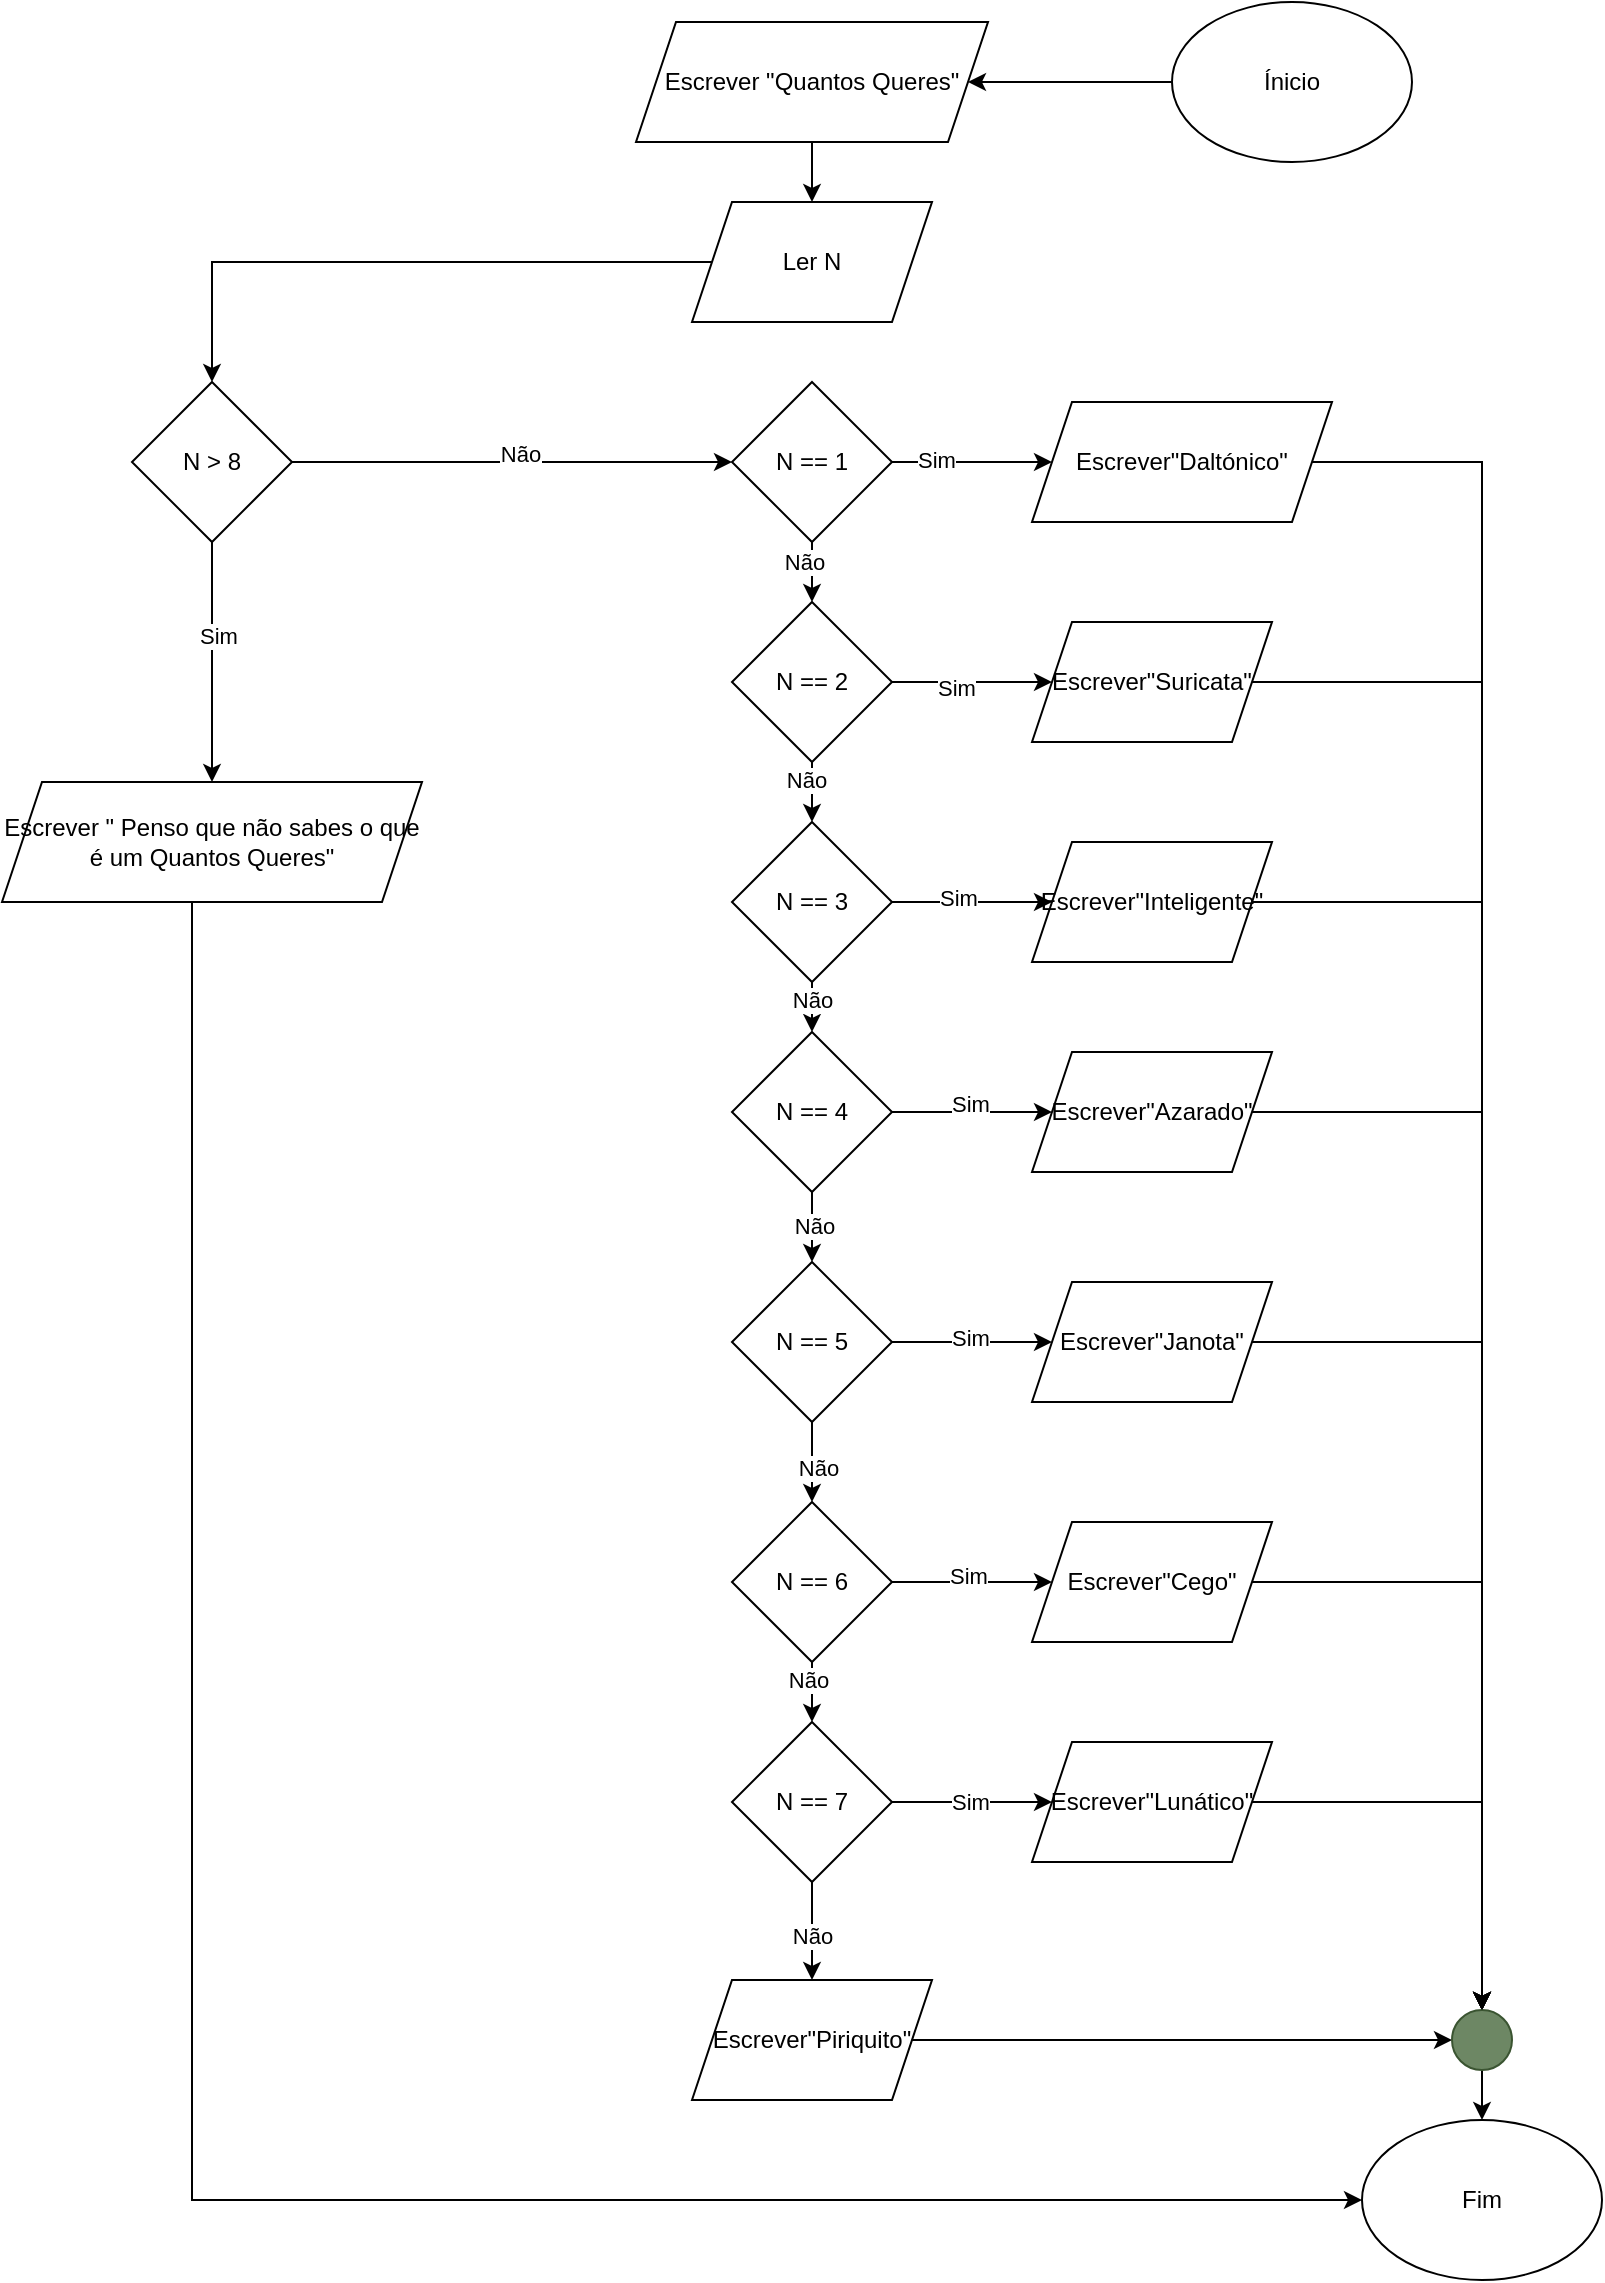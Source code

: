 <mxfile version="28.2.5">
  <diagram name="Página-1" id="GUaqgNRMf64fUB0X61Rg">
    <mxGraphModel dx="1891" dy="1093" grid="1" gridSize="10" guides="1" tooltips="1" connect="1" arrows="1" fold="1" page="1" pageScale="1" pageWidth="827" pageHeight="1169" math="0" shadow="0">
      <root>
        <mxCell id="0" />
        <mxCell id="1" parent="0" />
        <mxCell id="cNQzS-MbvrIsL9m1DNLt-1" value="Fim" style="ellipse;whiteSpace=wrap;html=1;" vertex="1" parent="1">
          <mxGeometry x="685" y="1089" width="120" height="80" as="geometry" />
        </mxCell>
        <mxCell id="cNQzS-MbvrIsL9m1DNLt-80" value="" style="edgeStyle=orthogonalEdgeStyle;rounded=0;orthogonalLoop=1;jettySize=auto;html=1;" edge="1" parent="1" source="cNQzS-MbvrIsL9m1DNLt-2" target="cNQzS-MbvrIsL9m1DNLt-76">
          <mxGeometry relative="1" as="geometry" />
        </mxCell>
        <mxCell id="cNQzS-MbvrIsL9m1DNLt-2" value="Ínicio" style="ellipse;whiteSpace=wrap;html=1;" vertex="1" parent="1">
          <mxGeometry x="590" y="30" width="120" height="80" as="geometry" />
        </mxCell>
        <mxCell id="cNQzS-MbvrIsL9m1DNLt-14" style="edgeStyle=orthogonalEdgeStyle;rounded=0;orthogonalLoop=1;jettySize=auto;html=1;entryX=0.5;entryY=0;entryDx=0;entryDy=0;" edge="1" parent="1" source="cNQzS-MbvrIsL9m1DNLt-4" target="cNQzS-MbvrIsL9m1DNLt-13">
          <mxGeometry relative="1" as="geometry">
            <Array as="points">
              <mxPoint x="110" y="160" />
            </Array>
          </mxGeometry>
        </mxCell>
        <mxCell id="cNQzS-MbvrIsL9m1DNLt-4" value="Ler N" style="shape=parallelogram;perimeter=parallelogramPerimeter;whiteSpace=wrap;html=1;fixedSize=1;" vertex="1" parent="1">
          <mxGeometry x="350" y="130" width="120" height="60" as="geometry" />
        </mxCell>
        <mxCell id="cNQzS-MbvrIsL9m1DNLt-32" value="" style="edgeStyle=orthogonalEdgeStyle;rounded=0;orthogonalLoop=1;jettySize=auto;html=1;" edge="1" parent="1" source="cNQzS-MbvrIsL9m1DNLt-6" target="cNQzS-MbvrIsL9m1DNLt-12">
          <mxGeometry relative="1" as="geometry" />
        </mxCell>
        <mxCell id="cNQzS-MbvrIsL9m1DNLt-43" value="Não" style="edgeLabel;html=1;align=center;verticalAlign=middle;resizable=0;points=[];" vertex="1" connectable="0" parent="cNQzS-MbvrIsL9m1DNLt-32">
          <mxGeometry x="0.2" y="-4" relative="1" as="geometry">
            <mxPoint as="offset" />
          </mxGeometry>
        </mxCell>
        <mxCell id="cNQzS-MbvrIsL9m1DNLt-47" value="" style="edgeStyle=orthogonalEdgeStyle;rounded=0;orthogonalLoop=1;jettySize=auto;html=1;" edge="1" parent="1" source="cNQzS-MbvrIsL9m1DNLt-6" target="cNQzS-MbvrIsL9m1DNLt-17">
          <mxGeometry relative="1" as="geometry" />
        </mxCell>
        <mxCell id="cNQzS-MbvrIsL9m1DNLt-57" value="Sim" style="edgeLabel;html=1;align=center;verticalAlign=middle;resizable=0;points=[];" vertex="1" connectable="0" parent="cNQzS-MbvrIsL9m1DNLt-47">
          <mxGeometry x="-0.45" y="1" relative="1" as="geometry">
            <mxPoint as="offset" />
          </mxGeometry>
        </mxCell>
        <mxCell id="cNQzS-MbvrIsL9m1DNLt-6" value="N == 1" style="rhombus;whiteSpace=wrap;html=1;" vertex="1" parent="1">
          <mxGeometry x="370" y="220" width="80" height="80" as="geometry" />
        </mxCell>
        <mxCell id="cNQzS-MbvrIsL9m1DNLt-33" value="" style="edgeStyle=orthogonalEdgeStyle;rounded=0;orthogonalLoop=1;jettySize=auto;html=1;" edge="1" parent="1" source="cNQzS-MbvrIsL9m1DNLt-12" target="cNQzS-MbvrIsL9m1DNLt-18">
          <mxGeometry relative="1" as="geometry" />
        </mxCell>
        <mxCell id="cNQzS-MbvrIsL9m1DNLt-44" value="Não" style="edgeLabel;html=1;align=center;verticalAlign=middle;resizable=0;points=[];" vertex="1" connectable="0" parent="cNQzS-MbvrIsL9m1DNLt-33">
          <mxGeometry x="-0.64" y="-3" relative="1" as="geometry">
            <mxPoint as="offset" />
          </mxGeometry>
        </mxCell>
        <mxCell id="cNQzS-MbvrIsL9m1DNLt-46" value="" style="edgeStyle=orthogonalEdgeStyle;rounded=0;orthogonalLoop=1;jettySize=auto;html=1;" edge="1" parent="1" source="cNQzS-MbvrIsL9m1DNLt-12" target="cNQzS-MbvrIsL9m1DNLt-24">
          <mxGeometry relative="1" as="geometry" />
        </mxCell>
        <mxCell id="cNQzS-MbvrIsL9m1DNLt-58" value="Sim" style="edgeLabel;html=1;align=center;verticalAlign=middle;resizable=0;points=[];" vertex="1" connectable="0" parent="cNQzS-MbvrIsL9m1DNLt-46">
          <mxGeometry x="-0.2" y="-3" relative="1" as="geometry">
            <mxPoint as="offset" />
          </mxGeometry>
        </mxCell>
        <mxCell id="cNQzS-MbvrIsL9m1DNLt-12" value="N == 2" style="rhombus;whiteSpace=wrap;html=1;" vertex="1" parent="1">
          <mxGeometry x="370" y="330" width="80" height="80" as="geometry" />
        </mxCell>
        <mxCell id="cNQzS-MbvrIsL9m1DNLt-31" value="" style="edgeStyle=orthogonalEdgeStyle;rounded=0;orthogonalLoop=1;jettySize=auto;html=1;" edge="1" parent="1" source="cNQzS-MbvrIsL9m1DNLt-13" target="cNQzS-MbvrIsL9m1DNLt-15">
          <mxGeometry relative="1" as="geometry" />
        </mxCell>
        <mxCell id="cNQzS-MbvrIsL9m1DNLt-40" value="Sim" style="edgeLabel;html=1;align=center;verticalAlign=middle;resizable=0;points=[];" vertex="1" connectable="0" parent="cNQzS-MbvrIsL9m1DNLt-31">
          <mxGeometry x="-0.218" y="3" relative="1" as="geometry">
            <mxPoint as="offset" />
          </mxGeometry>
        </mxCell>
        <mxCell id="cNQzS-MbvrIsL9m1DNLt-41" style="edgeStyle=orthogonalEdgeStyle;rounded=0;orthogonalLoop=1;jettySize=auto;html=1;entryX=0;entryY=0.5;entryDx=0;entryDy=0;" edge="1" parent="1" source="cNQzS-MbvrIsL9m1DNLt-13" target="cNQzS-MbvrIsL9m1DNLt-6">
          <mxGeometry relative="1" as="geometry" />
        </mxCell>
        <mxCell id="cNQzS-MbvrIsL9m1DNLt-42" value="Não" style="edgeLabel;html=1;align=center;verticalAlign=middle;resizable=0;points=[];" vertex="1" connectable="0" parent="cNQzS-MbvrIsL9m1DNLt-41">
          <mxGeometry x="0.036" y="4" relative="1" as="geometry">
            <mxPoint as="offset" />
          </mxGeometry>
        </mxCell>
        <mxCell id="cNQzS-MbvrIsL9m1DNLt-13" value="N &amp;gt; 8" style="rhombus;whiteSpace=wrap;html=1;" vertex="1" parent="1">
          <mxGeometry x="70" y="220" width="80" height="80" as="geometry" />
        </mxCell>
        <mxCell id="cNQzS-MbvrIsL9m1DNLt-77" style="edgeStyle=orthogonalEdgeStyle;rounded=0;orthogonalLoop=1;jettySize=auto;html=1;entryX=0;entryY=0.5;entryDx=0;entryDy=0;" edge="1" parent="1" source="cNQzS-MbvrIsL9m1DNLt-15" target="cNQzS-MbvrIsL9m1DNLt-1">
          <mxGeometry relative="1" as="geometry">
            <Array as="points">
              <mxPoint x="100" y="1129" />
            </Array>
          </mxGeometry>
        </mxCell>
        <mxCell id="cNQzS-MbvrIsL9m1DNLt-15" value="Escrever &quot; Penso que não sabes o que é um Quantos Queres&quot;" style="shape=parallelogram;perimeter=parallelogramPerimeter;whiteSpace=wrap;html=1;fixedSize=1;" vertex="1" parent="1">
          <mxGeometry x="5" y="420" width="210" height="60" as="geometry" />
        </mxCell>
        <mxCell id="cNQzS-MbvrIsL9m1DNLt-74" style="edgeStyle=orthogonalEdgeStyle;rounded=0;orthogonalLoop=1;jettySize=auto;html=1;entryX=0.5;entryY=0;entryDx=0;entryDy=0;" edge="1" parent="1" source="cNQzS-MbvrIsL9m1DNLt-17" target="cNQzS-MbvrIsL9m1DNLt-65">
          <mxGeometry relative="1" as="geometry" />
        </mxCell>
        <mxCell id="cNQzS-MbvrIsL9m1DNLt-17" value="Escrever&quot;Daltónico&quot;" style="shape=parallelogram;perimeter=parallelogramPerimeter;whiteSpace=wrap;html=1;fixedSize=1;" vertex="1" parent="1">
          <mxGeometry x="520" y="230" width="150" height="60" as="geometry" />
        </mxCell>
        <mxCell id="cNQzS-MbvrIsL9m1DNLt-34" value="" style="edgeStyle=orthogonalEdgeStyle;rounded=0;orthogonalLoop=1;jettySize=auto;html=1;" edge="1" parent="1" source="cNQzS-MbvrIsL9m1DNLt-18" target="cNQzS-MbvrIsL9m1DNLt-19">
          <mxGeometry relative="1" as="geometry" />
        </mxCell>
        <mxCell id="cNQzS-MbvrIsL9m1DNLt-52" value="Não" style="edgeLabel;html=1;align=center;verticalAlign=middle;resizable=0;points=[];" vertex="1" connectable="0" parent="cNQzS-MbvrIsL9m1DNLt-34">
          <mxGeometry x="0.418" relative="1" as="geometry">
            <mxPoint as="offset" />
          </mxGeometry>
        </mxCell>
        <mxCell id="cNQzS-MbvrIsL9m1DNLt-45" value="" style="edgeStyle=orthogonalEdgeStyle;rounded=0;orthogonalLoop=1;jettySize=auto;html=1;" edge="1" parent="1" source="cNQzS-MbvrIsL9m1DNLt-18" target="cNQzS-MbvrIsL9m1DNLt-25">
          <mxGeometry relative="1" as="geometry" />
        </mxCell>
        <mxCell id="cNQzS-MbvrIsL9m1DNLt-59" value="Sim" style="edgeLabel;html=1;align=center;verticalAlign=middle;resizable=0;points=[];" vertex="1" connectable="0" parent="cNQzS-MbvrIsL9m1DNLt-45">
          <mxGeometry x="-0.175" y="2" relative="1" as="geometry">
            <mxPoint as="offset" />
          </mxGeometry>
        </mxCell>
        <mxCell id="cNQzS-MbvrIsL9m1DNLt-18" value="N == 3" style="rhombus;whiteSpace=wrap;html=1;" vertex="1" parent="1">
          <mxGeometry x="370" y="440" width="80" height="80" as="geometry" />
        </mxCell>
        <mxCell id="cNQzS-MbvrIsL9m1DNLt-35" value="" style="edgeStyle=orthogonalEdgeStyle;rounded=0;orthogonalLoop=1;jettySize=auto;html=1;" edge="1" parent="1" source="cNQzS-MbvrIsL9m1DNLt-19" target="cNQzS-MbvrIsL9m1DNLt-20">
          <mxGeometry relative="1" as="geometry" />
        </mxCell>
        <mxCell id="cNQzS-MbvrIsL9m1DNLt-53" value="Não" style="edgeLabel;html=1;align=center;verticalAlign=middle;resizable=0;points=[];" vertex="1" connectable="0" parent="cNQzS-MbvrIsL9m1DNLt-35">
          <mxGeometry x="0.2" y="1" relative="1" as="geometry">
            <mxPoint as="offset" />
          </mxGeometry>
        </mxCell>
        <mxCell id="cNQzS-MbvrIsL9m1DNLt-48" value="" style="edgeStyle=orthogonalEdgeStyle;rounded=0;orthogonalLoop=1;jettySize=auto;html=1;" edge="1" parent="1" source="cNQzS-MbvrIsL9m1DNLt-19" target="cNQzS-MbvrIsL9m1DNLt-26">
          <mxGeometry relative="1" as="geometry" />
        </mxCell>
        <mxCell id="cNQzS-MbvrIsL9m1DNLt-60" value="Sim" style="edgeLabel;html=1;align=center;verticalAlign=middle;resizable=0;points=[];" vertex="1" connectable="0" parent="cNQzS-MbvrIsL9m1DNLt-48">
          <mxGeometry x="-0.025" y="4" relative="1" as="geometry">
            <mxPoint as="offset" />
          </mxGeometry>
        </mxCell>
        <mxCell id="cNQzS-MbvrIsL9m1DNLt-19" value="N == 4" style="rhombus;whiteSpace=wrap;html=1;" vertex="1" parent="1">
          <mxGeometry x="370" y="545" width="80" height="80" as="geometry" />
        </mxCell>
        <mxCell id="cNQzS-MbvrIsL9m1DNLt-36" value="" style="edgeStyle=orthogonalEdgeStyle;rounded=0;orthogonalLoop=1;jettySize=auto;html=1;" edge="1" parent="1" source="cNQzS-MbvrIsL9m1DNLt-20" target="cNQzS-MbvrIsL9m1DNLt-21">
          <mxGeometry relative="1" as="geometry" />
        </mxCell>
        <mxCell id="cNQzS-MbvrIsL9m1DNLt-54" value="Não" style="edgeLabel;html=1;align=center;verticalAlign=middle;resizable=0;points=[];" vertex="1" connectable="0" parent="cNQzS-MbvrIsL9m1DNLt-36">
          <mxGeometry x="0.15" y="3" relative="1" as="geometry">
            <mxPoint as="offset" />
          </mxGeometry>
        </mxCell>
        <mxCell id="cNQzS-MbvrIsL9m1DNLt-49" value="" style="edgeStyle=orthogonalEdgeStyle;rounded=0;orthogonalLoop=1;jettySize=auto;html=1;" edge="1" parent="1" source="cNQzS-MbvrIsL9m1DNLt-20" target="cNQzS-MbvrIsL9m1DNLt-27">
          <mxGeometry relative="1" as="geometry" />
        </mxCell>
        <mxCell id="cNQzS-MbvrIsL9m1DNLt-61" value="Sim" style="edgeLabel;html=1;align=center;verticalAlign=middle;resizable=0;points=[];" vertex="1" connectable="0" parent="cNQzS-MbvrIsL9m1DNLt-49">
          <mxGeometry x="-0.025" y="2" relative="1" as="geometry">
            <mxPoint as="offset" />
          </mxGeometry>
        </mxCell>
        <mxCell id="cNQzS-MbvrIsL9m1DNLt-20" value="N == 5" style="rhombus;whiteSpace=wrap;html=1;" vertex="1" parent="1">
          <mxGeometry x="370" y="660" width="80" height="80" as="geometry" />
        </mxCell>
        <mxCell id="cNQzS-MbvrIsL9m1DNLt-37" value="" style="edgeStyle=orthogonalEdgeStyle;rounded=0;orthogonalLoop=1;jettySize=auto;html=1;" edge="1" parent="1" source="cNQzS-MbvrIsL9m1DNLt-21" target="cNQzS-MbvrIsL9m1DNLt-22">
          <mxGeometry relative="1" as="geometry" />
        </mxCell>
        <mxCell id="cNQzS-MbvrIsL9m1DNLt-55" value="Não" style="edgeLabel;html=1;align=center;verticalAlign=middle;resizable=0;points=[];" vertex="1" connectable="0" parent="cNQzS-MbvrIsL9m1DNLt-37">
          <mxGeometry x="-0.64" y="-2" relative="1" as="geometry">
            <mxPoint as="offset" />
          </mxGeometry>
        </mxCell>
        <mxCell id="cNQzS-MbvrIsL9m1DNLt-50" value="" style="edgeStyle=orthogonalEdgeStyle;rounded=0;orthogonalLoop=1;jettySize=auto;html=1;" edge="1" parent="1" source="cNQzS-MbvrIsL9m1DNLt-21" target="cNQzS-MbvrIsL9m1DNLt-28">
          <mxGeometry relative="1" as="geometry" />
        </mxCell>
        <mxCell id="cNQzS-MbvrIsL9m1DNLt-62" value="Sim" style="edgeLabel;html=1;align=center;verticalAlign=middle;resizable=0;points=[];" vertex="1" connectable="0" parent="cNQzS-MbvrIsL9m1DNLt-50">
          <mxGeometry x="-0.05" y="3" relative="1" as="geometry">
            <mxPoint as="offset" />
          </mxGeometry>
        </mxCell>
        <mxCell id="cNQzS-MbvrIsL9m1DNLt-21" value="N == 6" style="rhombus;whiteSpace=wrap;html=1;" vertex="1" parent="1">
          <mxGeometry x="370" y="780" width="80" height="80" as="geometry" />
        </mxCell>
        <mxCell id="cNQzS-MbvrIsL9m1DNLt-38" value="" style="edgeStyle=orthogonalEdgeStyle;rounded=0;orthogonalLoop=1;jettySize=auto;html=1;entryX=0.5;entryY=0;entryDx=0;entryDy=0;" edge="1" parent="1" source="cNQzS-MbvrIsL9m1DNLt-22" target="cNQzS-MbvrIsL9m1DNLt-30">
          <mxGeometry relative="1" as="geometry">
            <mxPoint x="410" y="1009" as="targetPoint" />
          </mxGeometry>
        </mxCell>
        <mxCell id="cNQzS-MbvrIsL9m1DNLt-56" value="Não" style="edgeLabel;html=1;align=center;verticalAlign=middle;resizable=0;points=[];" vertex="1" connectable="0" parent="cNQzS-MbvrIsL9m1DNLt-38">
          <mxGeometry x="0.073" relative="1" as="geometry">
            <mxPoint as="offset" />
          </mxGeometry>
        </mxCell>
        <mxCell id="cNQzS-MbvrIsL9m1DNLt-51" value="" style="edgeStyle=orthogonalEdgeStyle;rounded=0;orthogonalLoop=1;jettySize=auto;html=1;" edge="1" parent="1" source="cNQzS-MbvrIsL9m1DNLt-22" target="cNQzS-MbvrIsL9m1DNLt-29">
          <mxGeometry relative="1" as="geometry" />
        </mxCell>
        <mxCell id="cNQzS-MbvrIsL9m1DNLt-63" value="Sim" style="edgeLabel;html=1;align=center;verticalAlign=middle;resizable=0;points=[];" vertex="1" connectable="0" parent="cNQzS-MbvrIsL9m1DNLt-51">
          <mxGeometry x="-0.025" relative="1" as="geometry">
            <mxPoint as="offset" />
          </mxGeometry>
        </mxCell>
        <mxCell id="cNQzS-MbvrIsL9m1DNLt-22" value="N == 7" style="rhombus;whiteSpace=wrap;html=1;" vertex="1" parent="1">
          <mxGeometry x="370" y="890" width="80" height="80" as="geometry" />
        </mxCell>
        <mxCell id="cNQzS-MbvrIsL9m1DNLt-73" style="edgeStyle=orthogonalEdgeStyle;rounded=0;orthogonalLoop=1;jettySize=auto;html=1;entryX=0.5;entryY=0;entryDx=0;entryDy=0;" edge="1" parent="1" source="cNQzS-MbvrIsL9m1DNLt-24" target="cNQzS-MbvrIsL9m1DNLt-65">
          <mxGeometry relative="1" as="geometry" />
        </mxCell>
        <mxCell id="cNQzS-MbvrIsL9m1DNLt-24" value="Escrever&quot;Suricata&quot;" style="shape=parallelogram;perimeter=parallelogramPerimeter;whiteSpace=wrap;html=1;fixedSize=1;" vertex="1" parent="1">
          <mxGeometry x="520" y="340" width="120" height="60" as="geometry" />
        </mxCell>
        <mxCell id="cNQzS-MbvrIsL9m1DNLt-72" style="edgeStyle=orthogonalEdgeStyle;rounded=0;orthogonalLoop=1;jettySize=auto;html=1;entryX=0.5;entryY=0;entryDx=0;entryDy=0;" edge="1" parent="1" source="cNQzS-MbvrIsL9m1DNLt-25" target="cNQzS-MbvrIsL9m1DNLt-65">
          <mxGeometry relative="1" as="geometry" />
        </mxCell>
        <mxCell id="cNQzS-MbvrIsL9m1DNLt-25" value="Escrever&quot;Inteligente&quot;" style="shape=parallelogram;perimeter=parallelogramPerimeter;whiteSpace=wrap;html=1;fixedSize=1;" vertex="1" parent="1">
          <mxGeometry x="520" y="450" width="120" height="60" as="geometry" />
        </mxCell>
        <mxCell id="cNQzS-MbvrIsL9m1DNLt-26" value="Escrever&quot;Azarado&quot;" style="shape=parallelogram;perimeter=parallelogramPerimeter;whiteSpace=wrap;html=1;fixedSize=1;" vertex="1" parent="1">
          <mxGeometry x="520" y="555" width="120" height="60" as="geometry" />
        </mxCell>
        <mxCell id="cNQzS-MbvrIsL9m1DNLt-70" style="edgeStyle=orthogonalEdgeStyle;rounded=0;orthogonalLoop=1;jettySize=auto;html=1;entryX=0.5;entryY=0;entryDx=0;entryDy=0;" edge="1" parent="1" source="cNQzS-MbvrIsL9m1DNLt-27" target="cNQzS-MbvrIsL9m1DNLt-65">
          <mxGeometry relative="1" as="geometry" />
        </mxCell>
        <mxCell id="cNQzS-MbvrIsL9m1DNLt-27" value="Escrever&quot;Janota&quot;" style="shape=parallelogram;perimeter=parallelogramPerimeter;whiteSpace=wrap;html=1;fixedSize=1;" vertex="1" parent="1">
          <mxGeometry x="520" y="670" width="120" height="60" as="geometry" />
        </mxCell>
        <mxCell id="cNQzS-MbvrIsL9m1DNLt-69" style="edgeStyle=orthogonalEdgeStyle;rounded=0;orthogonalLoop=1;jettySize=auto;html=1;entryX=0.5;entryY=0;entryDx=0;entryDy=0;" edge="1" parent="1" source="cNQzS-MbvrIsL9m1DNLt-28" target="cNQzS-MbvrIsL9m1DNLt-65">
          <mxGeometry relative="1" as="geometry" />
        </mxCell>
        <mxCell id="cNQzS-MbvrIsL9m1DNLt-28" value="Escrever&quot;Cego&quot;" style="shape=parallelogram;perimeter=parallelogramPerimeter;whiteSpace=wrap;html=1;fixedSize=1;" vertex="1" parent="1">
          <mxGeometry x="520" y="790" width="120" height="60" as="geometry" />
        </mxCell>
        <mxCell id="cNQzS-MbvrIsL9m1DNLt-67" style="edgeStyle=orthogonalEdgeStyle;rounded=0;orthogonalLoop=1;jettySize=auto;html=1;entryX=0.5;entryY=0;entryDx=0;entryDy=0;" edge="1" parent="1" source="cNQzS-MbvrIsL9m1DNLt-29" target="cNQzS-MbvrIsL9m1DNLt-65">
          <mxGeometry relative="1" as="geometry" />
        </mxCell>
        <mxCell id="cNQzS-MbvrIsL9m1DNLt-29" value="Escrever&quot;Lunático&quot;" style="shape=parallelogram;perimeter=parallelogramPerimeter;whiteSpace=wrap;html=1;fixedSize=1;" vertex="1" parent="1">
          <mxGeometry x="520" y="900" width="120" height="60" as="geometry" />
        </mxCell>
        <mxCell id="cNQzS-MbvrIsL9m1DNLt-66" style="edgeStyle=orthogonalEdgeStyle;rounded=0;orthogonalLoop=1;jettySize=auto;html=1;entryX=0;entryY=0.5;entryDx=0;entryDy=0;" edge="1" parent="1" source="cNQzS-MbvrIsL9m1DNLt-30" target="cNQzS-MbvrIsL9m1DNLt-65">
          <mxGeometry relative="1" as="geometry" />
        </mxCell>
        <mxCell id="cNQzS-MbvrIsL9m1DNLt-30" value="Escrever&quot;Piriquito&quot;" style="shape=parallelogram;perimeter=parallelogramPerimeter;whiteSpace=wrap;html=1;fixedSize=1;" vertex="1" parent="1">
          <mxGeometry x="350" y="1019" width="120" height="60" as="geometry" />
        </mxCell>
        <mxCell id="cNQzS-MbvrIsL9m1DNLt-75" value="" style="edgeStyle=orthogonalEdgeStyle;rounded=0;orthogonalLoop=1;jettySize=auto;html=1;" edge="1" parent="1" source="cNQzS-MbvrIsL9m1DNLt-65" target="cNQzS-MbvrIsL9m1DNLt-1">
          <mxGeometry relative="1" as="geometry" />
        </mxCell>
        <mxCell id="cNQzS-MbvrIsL9m1DNLt-65" value="" style="ellipse;whiteSpace=wrap;html=1;aspect=fixed;fillColor=light-dark(#6D8764,#870000);fontColor=#ffffff;strokeColor=#3A5431;" vertex="1" parent="1">
          <mxGeometry x="730" y="1034" width="30" height="30" as="geometry" />
        </mxCell>
        <mxCell id="cNQzS-MbvrIsL9m1DNLt-71" style="edgeStyle=orthogonalEdgeStyle;rounded=0;orthogonalLoop=1;jettySize=auto;html=1;entryX=0.5;entryY=0;entryDx=0;entryDy=0;" edge="1" parent="1" source="cNQzS-MbvrIsL9m1DNLt-26" target="cNQzS-MbvrIsL9m1DNLt-65">
          <mxGeometry relative="1" as="geometry">
            <mxPoint x="745" y="1040" as="targetPoint" />
          </mxGeometry>
        </mxCell>
        <mxCell id="cNQzS-MbvrIsL9m1DNLt-78" value="" style="edgeStyle=orthogonalEdgeStyle;rounded=0;orthogonalLoop=1;jettySize=auto;html=1;" edge="1" parent="1" source="cNQzS-MbvrIsL9m1DNLt-76" target="cNQzS-MbvrIsL9m1DNLt-4">
          <mxGeometry relative="1" as="geometry" />
        </mxCell>
        <mxCell id="cNQzS-MbvrIsL9m1DNLt-76" value="Escrever &quot;Quantos Queres&quot;" style="shape=parallelogram;perimeter=parallelogramPerimeter;whiteSpace=wrap;html=1;fixedSize=1;" vertex="1" parent="1">
          <mxGeometry x="322" y="40" width="176" height="60" as="geometry" />
        </mxCell>
      </root>
    </mxGraphModel>
  </diagram>
</mxfile>
